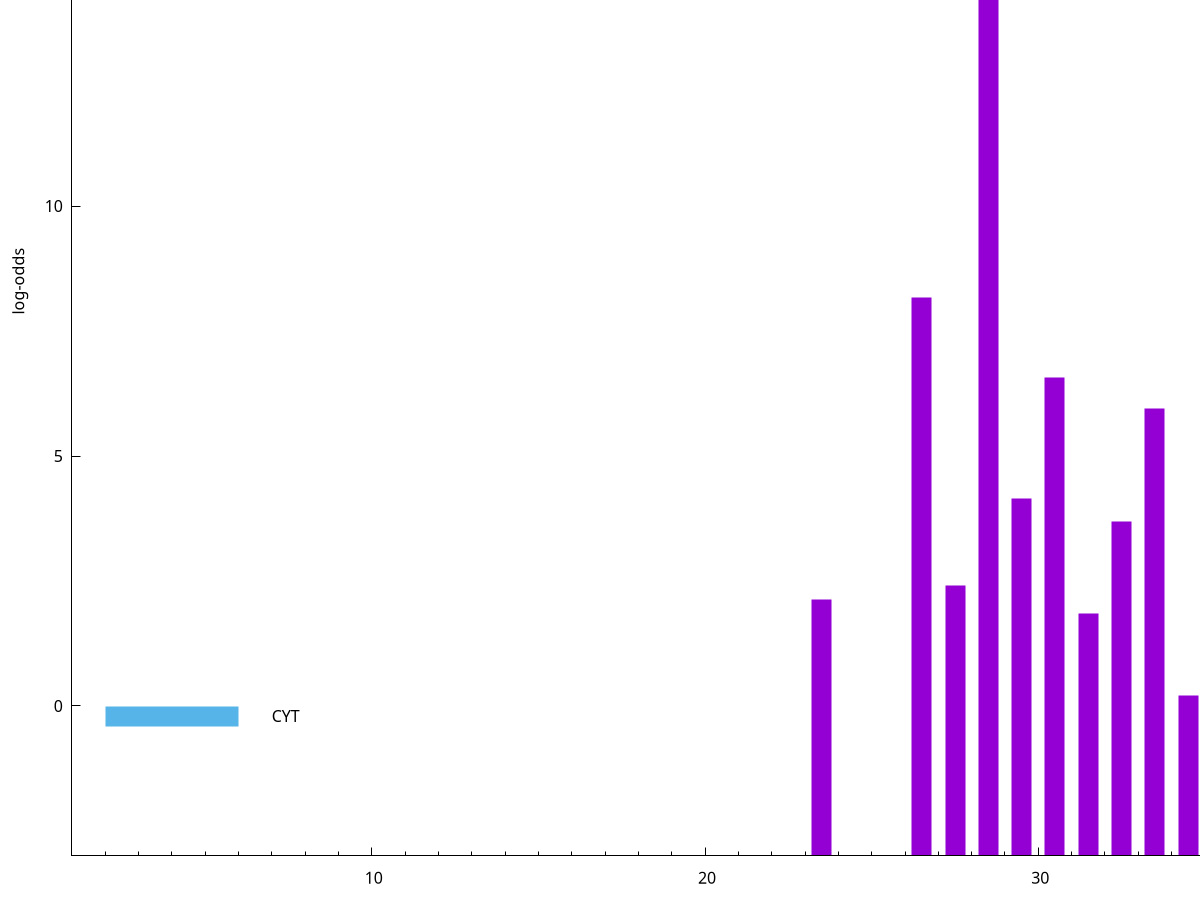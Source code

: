 set title "LipoP predictions for SRR4065689.gff"
set size 2., 1.4
set xrange [1:70] 
set mxtics 10
set yrange [-3:20]
set y2range [0:23]
set ylabel "log-odds"
set term postscript eps color solid "Helvetica" 30
set output "SRR4065689.gff41.eps"
set arrow from 2,15.1687 to 6,15.1687 nohead lt 1 lw 20
set label "SpI" at 7,15.1687
set arrow from 2,-0.200913 to 6,-0.200913 nohead lt 3 lw 20
set label "CYT" at 7,-0.200913
set arrow from 2,15.1687 to 6,15.1687 nohead lt 1 lw 20
set label "SpI" at 7,15.1687
# NOTE: The scores below are the log-odds scores with the threshold
# NOTE: subtracted (a hack to make gnuplot make the histogram all
# NOTE: look nice).
plot "-" axes x1y2 title "" with impulses lt 1 lw 20
28.500000 18.148200
26.500000 11.163370
30.500000 9.562360
33.500000 8.950340
35.500000 8.002790
29.500000 7.155310
32.500000 6.682220
27.500000 5.404360
23.500000 5.138430
31.500000 4.851500
34.500000 3.202805
e
exit
